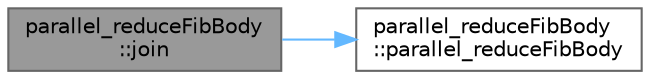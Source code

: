 digraph "parallel_reduceFibBody::join"
{
 // LATEX_PDF_SIZE
  bgcolor="transparent";
  edge [fontname=Helvetica,fontsize=10,labelfontname=Helvetica,labelfontsize=10];
  node [fontname=Helvetica,fontsize=10,shape=box,height=0.2,width=0.4];
  rankdir="LR";
  Node1 [id="Node000001",label="parallel_reduceFibBody\l::join",height=0.2,width=0.4,color="gray40", fillcolor="grey60", style="filled", fontcolor="black",tooltip="Join point"];
  Node1 -> Node2 [id="edge1_Node000001_Node000002",color="steelblue1",style="solid",tooltip=" "];
  Node2 [id="Node000002",label="parallel_reduceFibBody\l::parallel_reduceFibBody",height=0.2,width=0.4,color="grey40", fillcolor="white", style="filled",URL="$structparallel__reduce_fib_body.html#a37da689701eb7eac04b85ac3da8d4b83",tooltip="Constructor fills sum with initial matrix"];
}
